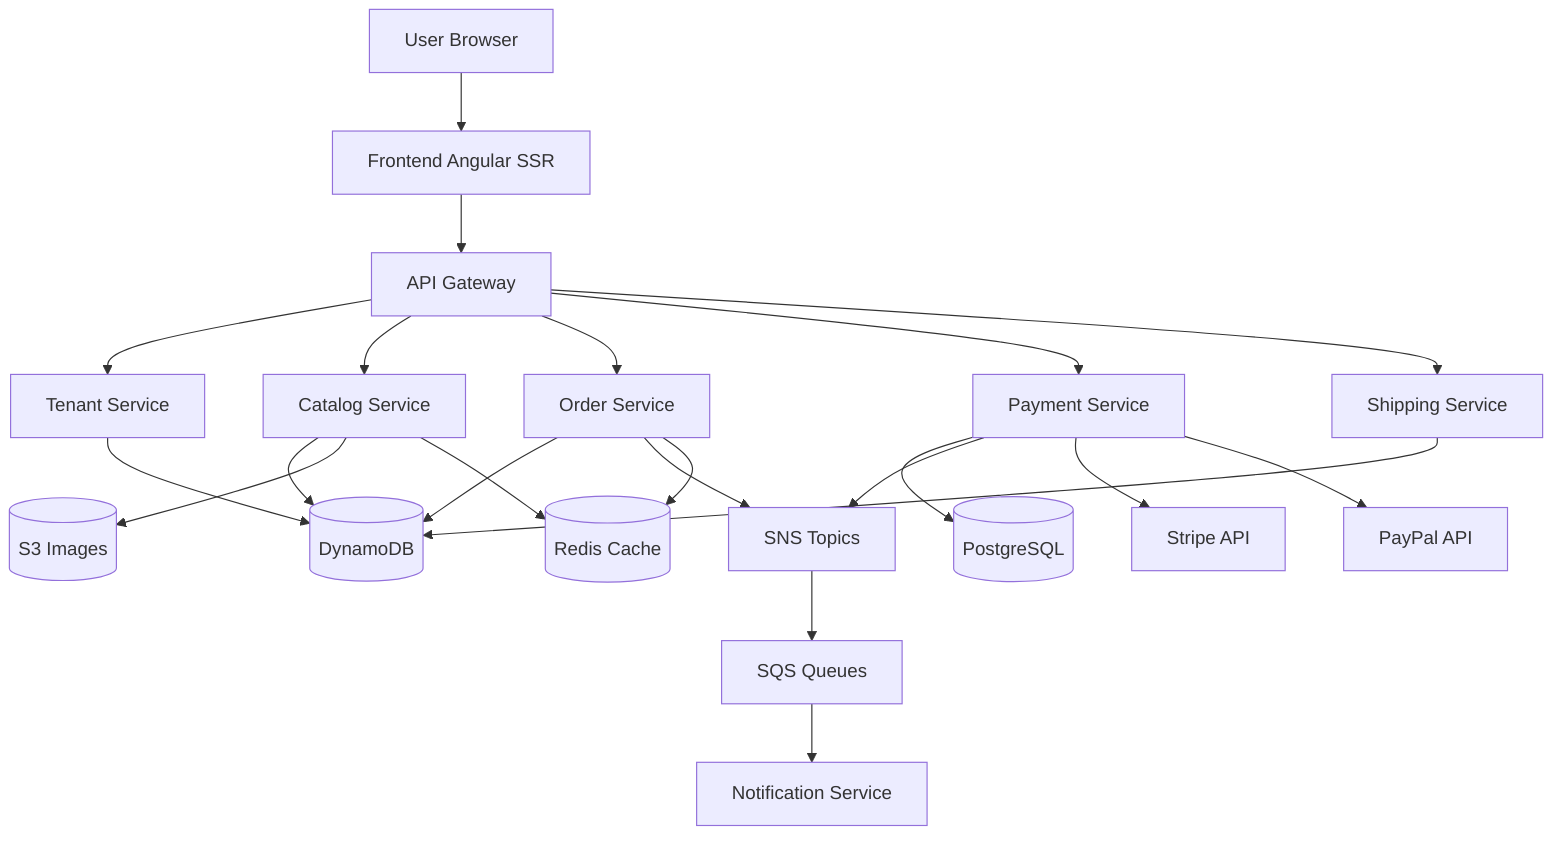 graph TB
    User[User Browser] --> Web[Frontend Angular SSR]
    Web --> Gateway[API Gateway]
    Gateway --> Tenant[Tenant Service]
    Gateway --> Catalog[Catalog Service]
    Gateway --> Order[Order Service]
    Gateway --> Payment[Payment Service]
    Gateway --> Shipping[Shipping Service]

    Tenant --> DDB[(DynamoDB)]
    Catalog --> DDB
    Catalog --> S3[(S3 Images)]
    Order --> DDB
    Payment --> PG[(PostgreSQL)]
    Shipping --> DDB

    Order --> SNS[SNS Topics]
    Payment --> SNS
    SNS --> SQS[SQS Queues]
    SQS --> Notification[Notification Service]

    Payment --> Stripe[Stripe API]
    Payment --> PayPal[PayPal API]

    Catalog --> Redis[(Redis Cache)]
    Order --> Redis
